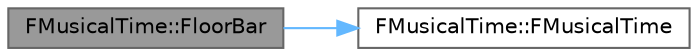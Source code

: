 digraph "FMusicalTime::FloorBar"
{
 // INTERACTIVE_SVG=YES
 // LATEX_PDF_SIZE
  bgcolor="transparent";
  edge [fontname=Helvetica,fontsize=10,labelfontname=Helvetica,labelfontsize=10];
  node [fontname=Helvetica,fontsize=10,shape=box,height=0.2,width=0.4];
  rankdir="LR";
  Node1 [id="Node000001",label="FMusicalTime::FloorBar",height=0.2,width=0.4,color="gray40", fillcolor="grey60", style="filled", fontcolor="black",tooltip=" "];
  Node1 -> Node2 [id="edge1_Node000001_Node000002",color="steelblue1",style="solid",tooltip=" "];
  Node2 [id="Node000002",label="FMusicalTime::FMusicalTime",height=0.2,width=0.4,color="grey40", fillcolor="white", style="filled",URL="$de/dd9/structFMusicalTime.html#a57718987d204762026ca766be60be3f1",tooltip=" "];
}
